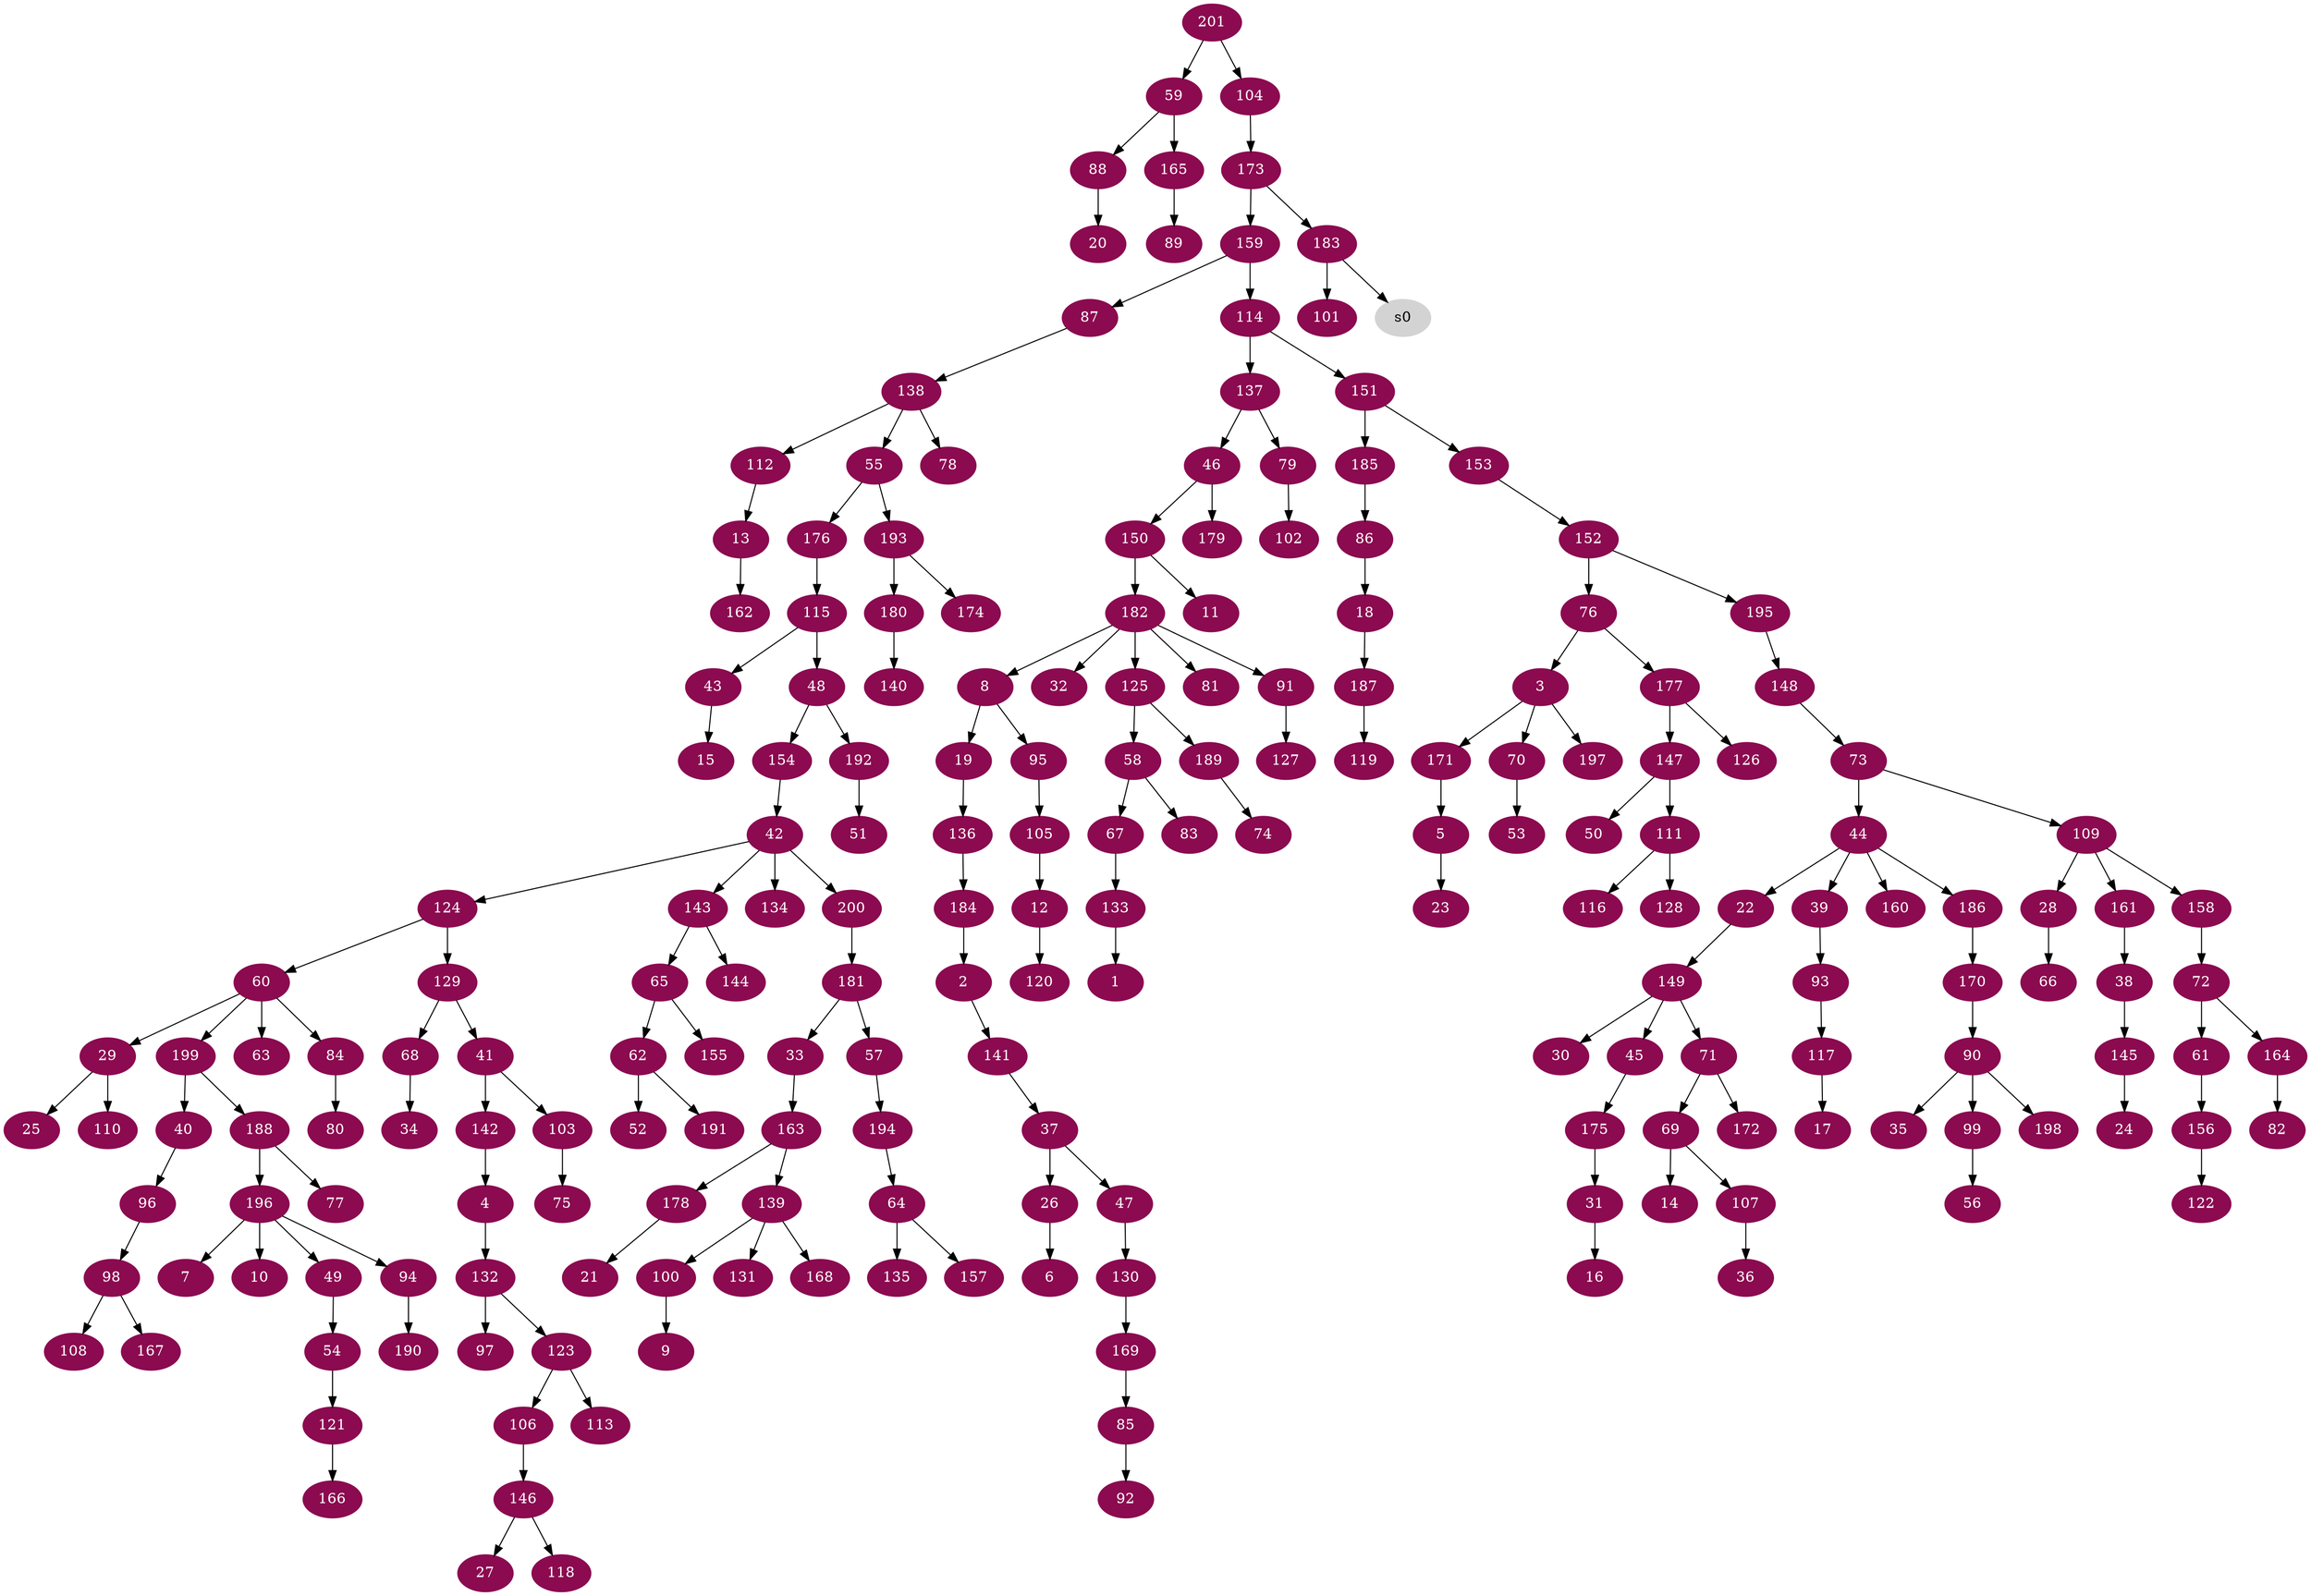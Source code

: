 digraph G {
node [color=deeppink4, style=filled, fontcolor=white];
133 -> 1;
184 -> 2;
76 -> 3;
142 -> 4;
171 -> 5;
26 -> 6;
196 -> 7;
182 -> 8;
100 -> 9;
196 -> 10;
150 -> 11;
105 -> 12;
112 -> 13;
69 -> 14;
43 -> 15;
31 -> 16;
117 -> 17;
86 -> 18;
8 -> 19;
88 -> 20;
178 -> 21;
44 -> 22;
5 -> 23;
145 -> 24;
29 -> 25;
37 -> 26;
146 -> 27;
109 -> 28;
60 -> 29;
149 -> 30;
175 -> 31;
182 -> 32;
181 -> 33;
68 -> 34;
90 -> 35;
107 -> 36;
141 -> 37;
161 -> 38;
44 -> 39;
199 -> 40;
129 -> 41;
154 -> 42;
115 -> 43;
73 -> 44;
149 -> 45;
137 -> 46;
37 -> 47;
115 -> 48;
196 -> 49;
147 -> 50;
192 -> 51;
62 -> 52;
70 -> 53;
49 -> 54;
138 -> 55;
99 -> 56;
181 -> 57;
125 -> 58;
201 -> 59;
124 -> 60;
72 -> 61;
65 -> 62;
60 -> 63;
194 -> 64;
143 -> 65;
28 -> 66;
58 -> 67;
129 -> 68;
71 -> 69;
3 -> 70;
149 -> 71;
158 -> 72;
148 -> 73;
189 -> 74;
103 -> 75;
152 -> 76;
188 -> 77;
138 -> 78;
137 -> 79;
84 -> 80;
182 -> 81;
164 -> 82;
58 -> 83;
60 -> 84;
169 -> 85;
185 -> 86;
159 -> 87;
59 -> 88;
165 -> 89;
170 -> 90;
182 -> 91;
85 -> 92;
39 -> 93;
196 -> 94;
8 -> 95;
40 -> 96;
132 -> 97;
96 -> 98;
90 -> 99;
139 -> 100;
183 -> 101;
79 -> 102;
41 -> 103;
201 -> 104;
95 -> 105;
123 -> 106;
69 -> 107;
98 -> 108;
73 -> 109;
29 -> 110;
147 -> 111;
138 -> 112;
123 -> 113;
159 -> 114;
176 -> 115;
111 -> 116;
93 -> 117;
146 -> 118;
187 -> 119;
12 -> 120;
54 -> 121;
156 -> 122;
132 -> 123;
42 -> 124;
182 -> 125;
177 -> 126;
91 -> 127;
111 -> 128;
124 -> 129;
47 -> 130;
139 -> 131;
4 -> 132;
67 -> 133;
42 -> 134;
64 -> 135;
19 -> 136;
114 -> 137;
87 -> 138;
163 -> 139;
180 -> 140;
2 -> 141;
41 -> 142;
42 -> 143;
143 -> 144;
38 -> 145;
106 -> 146;
177 -> 147;
195 -> 148;
22 -> 149;
46 -> 150;
114 -> 151;
153 -> 152;
151 -> 153;
48 -> 154;
65 -> 155;
61 -> 156;
64 -> 157;
109 -> 158;
173 -> 159;
44 -> 160;
109 -> 161;
13 -> 162;
33 -> 163;
72 -> 164;
59 -> 165;
121 -> 166;
98 -> 167;
139 -> 168;
130 -> 169;
186 -> 170;
3 -> 171;
71 -> 172;
104 -> 173;
193 -> 174;
45 -> 175;
55 -> 176;
76 -> 177;
163 -> 178;
46 -> 179;
193 -> 180;
200 -> 181;
150 -> 182;
173 -> 183;
136 -> 184;
151 -> 185;
44 -> 186;
18 -> 187;
199 -> 188;
125 -> 189;
94 -> 190;
62 -> 191;
48 -> 192;
55 -> 193;
57 -> 194;
152 -> 195;
188 -> 196;
3 -> 197;
90 -> 198;
60 -> 199;
42 -> 200;
node [color=lightgrey, style=filled, fontcolor=black];
183 -> s0;
}
